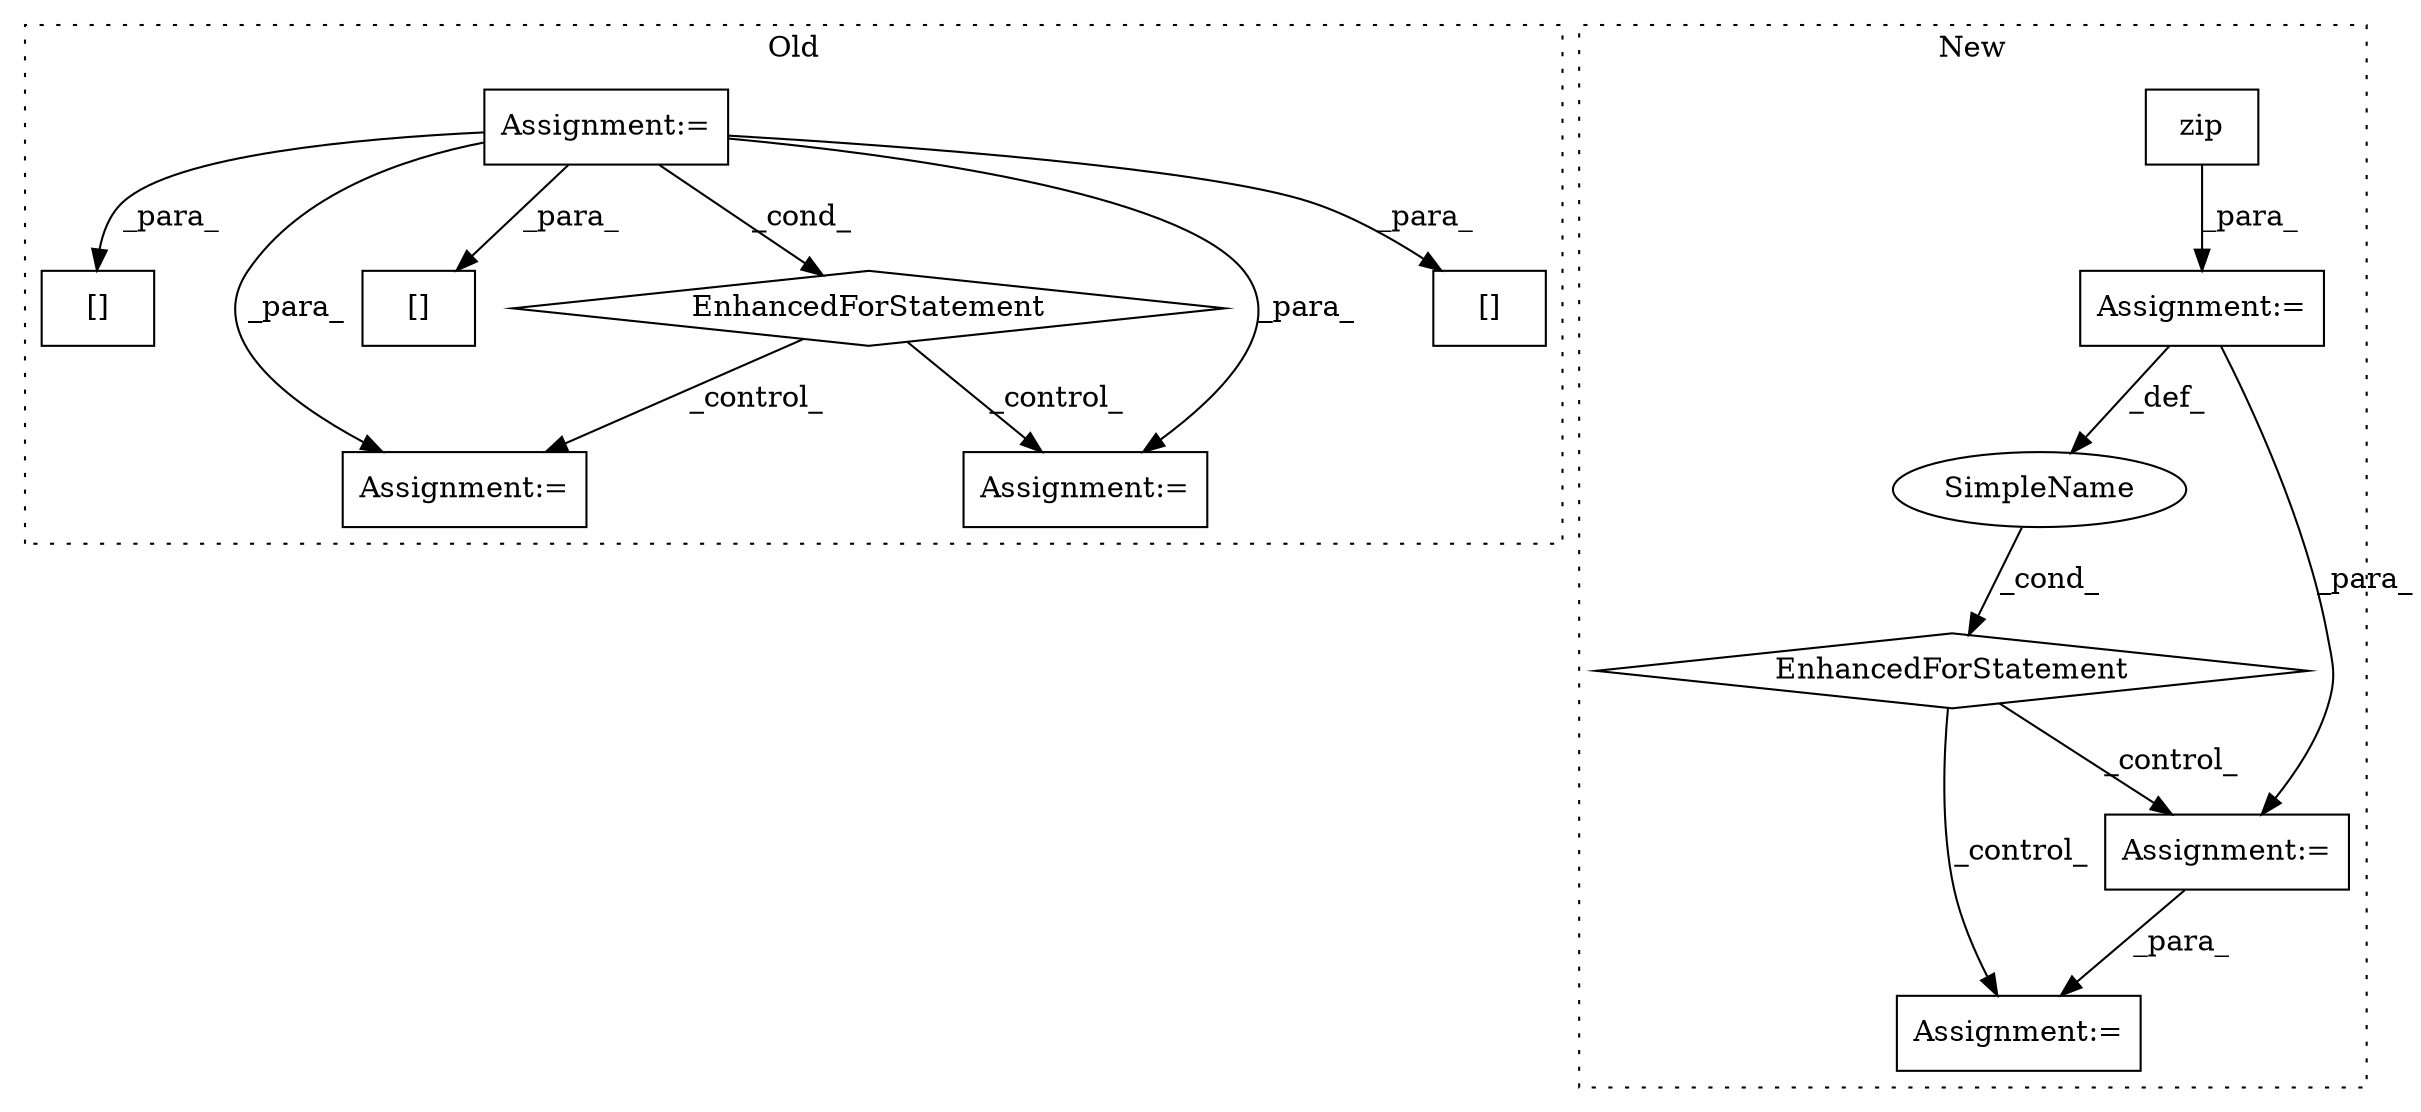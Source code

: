 digraph G {
subgraph cluster0 {
1 [label="[]" a="2" s="750,761" l="4,1" shape="box"];
5 [label="Assignment:=" a="7" s="508,582" l="53,2" shape="box"];
6 [label="EnhancedForStatement" a="70" s="508,582" l="53,2" shape="diamond"];
7 [label="[]" a="2" s="616,621" l="4,1" shape="box"];
8 [label="Assignment:=" a="7" s="703" l="1" shape="box"];
9 [label="Assignment:=" a="7" s="687" l="1" shape="box"];
10 [label="[]" a="2" s="766,771" l="4,1" shape="box"];
label = "Old";
style="dotted";
}
subgraph cluster1 {
2 [label="zip" a="32" s="720,766" l="4,1" shape="box"];
3 [label="Assignment:=" a="7" s="621,780" l="67,2" shape="box"];
4 [label="EnhancedForStatement" a="70" s="621,780" l="67,2" shape="diamond"];
11 [label="Assignment:=" a="7" s="1023" l="21" shape="box"];
12 [label="SimpleName" a="42" s="704" l="5" shape="ellipse"];
13 [label="Assignment:=" a="7" s="795" l="1" shape="box"];
label = "New";
style="dotted";
}
2 -> 3 [label="_para_"];
3 -> 13 [label="_para_"];
3 -> 12 [label="_def_"];
4 -> 11 [label="_control_"];
4 -> 13 [label="_control_"];
5 -> 8 [label="_para_"];
5 -> 1 [label="_para_"];
5 -> 9 [label="_para_"];
5 -> 7 [label="_para_"];
5 -> 10 [label="_para_"];
5 -> 6 [label="_cond_"];
6 -> 8 [label="_control_"];
6 -> 9 [label="_control_"];
12 -> 4 [label="_cond_"];
13 -> 11 [label="_para_"];
}